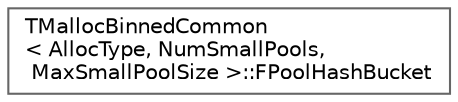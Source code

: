 digraph "Graphical Class Hierarchy"
{
 // INTERACTIVE_SVG=YES
 // LATEX_PDF_SIZE
  bgcolor="transparent";
  edge [fontname=Helvetica,fontsize=10,labelfontname=Helvetica,labelfontsize=10];
  node [fontname=Helvetica,fontsize=10,shape=box,height=0.2,width=0.4];
  rankdir="LR";
  Node0 [id="Node000000",label="TMallocBinnedCommon\l\< AllocType, NumSmallPools,\l MaxSmallPoolSize \>::FPoolHashBucket",height=0.2,width=0.4,color="grey40", fillcolor="white", style="filled",URL="$db/d62/structTMallocBinnedCommon_1_1FPoolHashBucket.html",tooltip="Hash table struct for retrieving allocation book keeping information."];
}
